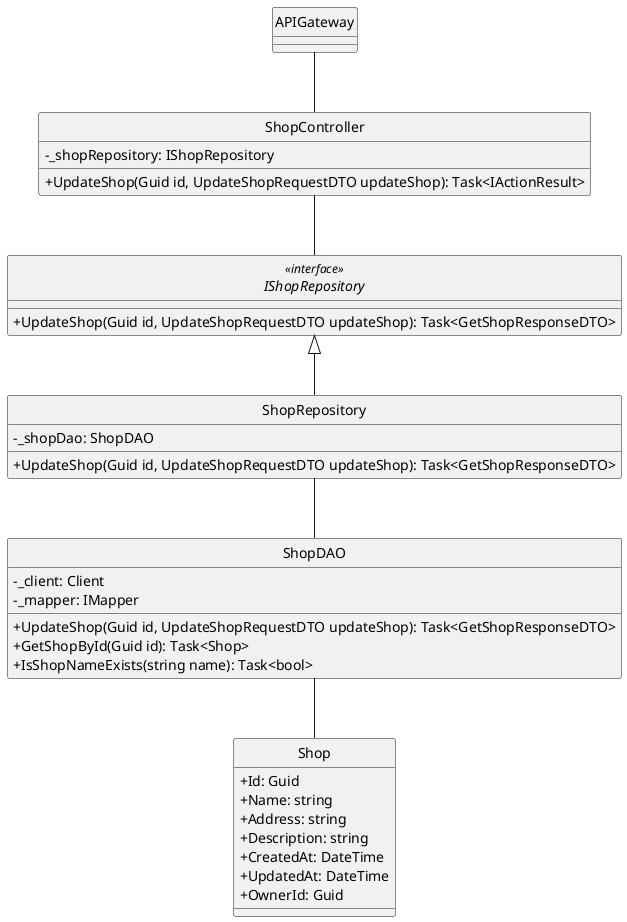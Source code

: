 @startuml
hide circle
skinparam classAttributeIconSize 0
skinparam linetype ortho

class APIGateway {
}

class ShopController {
    - _shopRepository: IShopRepository
    + UpdateShop(Guid id, UpdateShopRequestDTO updateShop): Task<IActionResult>
}

interface IShopRepository<<interface>> {
    + UpdateShop(Guid id, UpdateShopRequestDTO updateShop): Task<GetShopResponseDTO>
}

class ShopRepository {
    - _shopDao: ShopDAO
    + UpdateShop(Guid id, UpdateShopRequestDTO updateShop): Task<GetShopResponseDTO>
}

class ShopDAO {
    - _client: Client
    - _mapper: IMapper
    + UpdateShop(Guid id, UpdateShopRequestDTO updateShop): Task<GetShopResponseDTO>
    + GetShopById(Guid id): Task<Shop>
    + IsShopNameExists(string name): Task<bool>
}

class Shop {
    + Id: Guid
    + Name: string
    + Address: string
    + Description: string
    + CreatedAt: DateTime
    + UpdatedAt: DateTime
    + OwnerId: Guid
}

APIGateway -- ShopController
ShopController -- IShopRepository
IShopRepository <|-- ShopRepository
ShopRepository -- ShopDAO
ShopDAO -- Shop
@enduml
